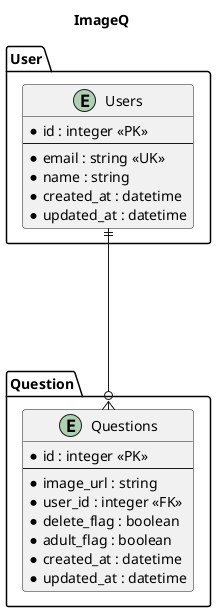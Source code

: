 @startuml
title ImageQ
package User {
  entity Users{
    * id : integer <<PK>>
    --
    * email : string <<UK>>
    * name : string
    * created_at : datetime
    * updated_at : datetime
  }

}
package Question{
  entity Questions {
    * id : integer <<PK>>
    --
    * image_url : string
    * user_id : integer <<FK>>
    * delete_flag : boolean
    * adult_flag : boolean
    * created_at : datetime
    * updated_at : datetime
  }
  Users ||--down--o{ Questions
}
@enduml

